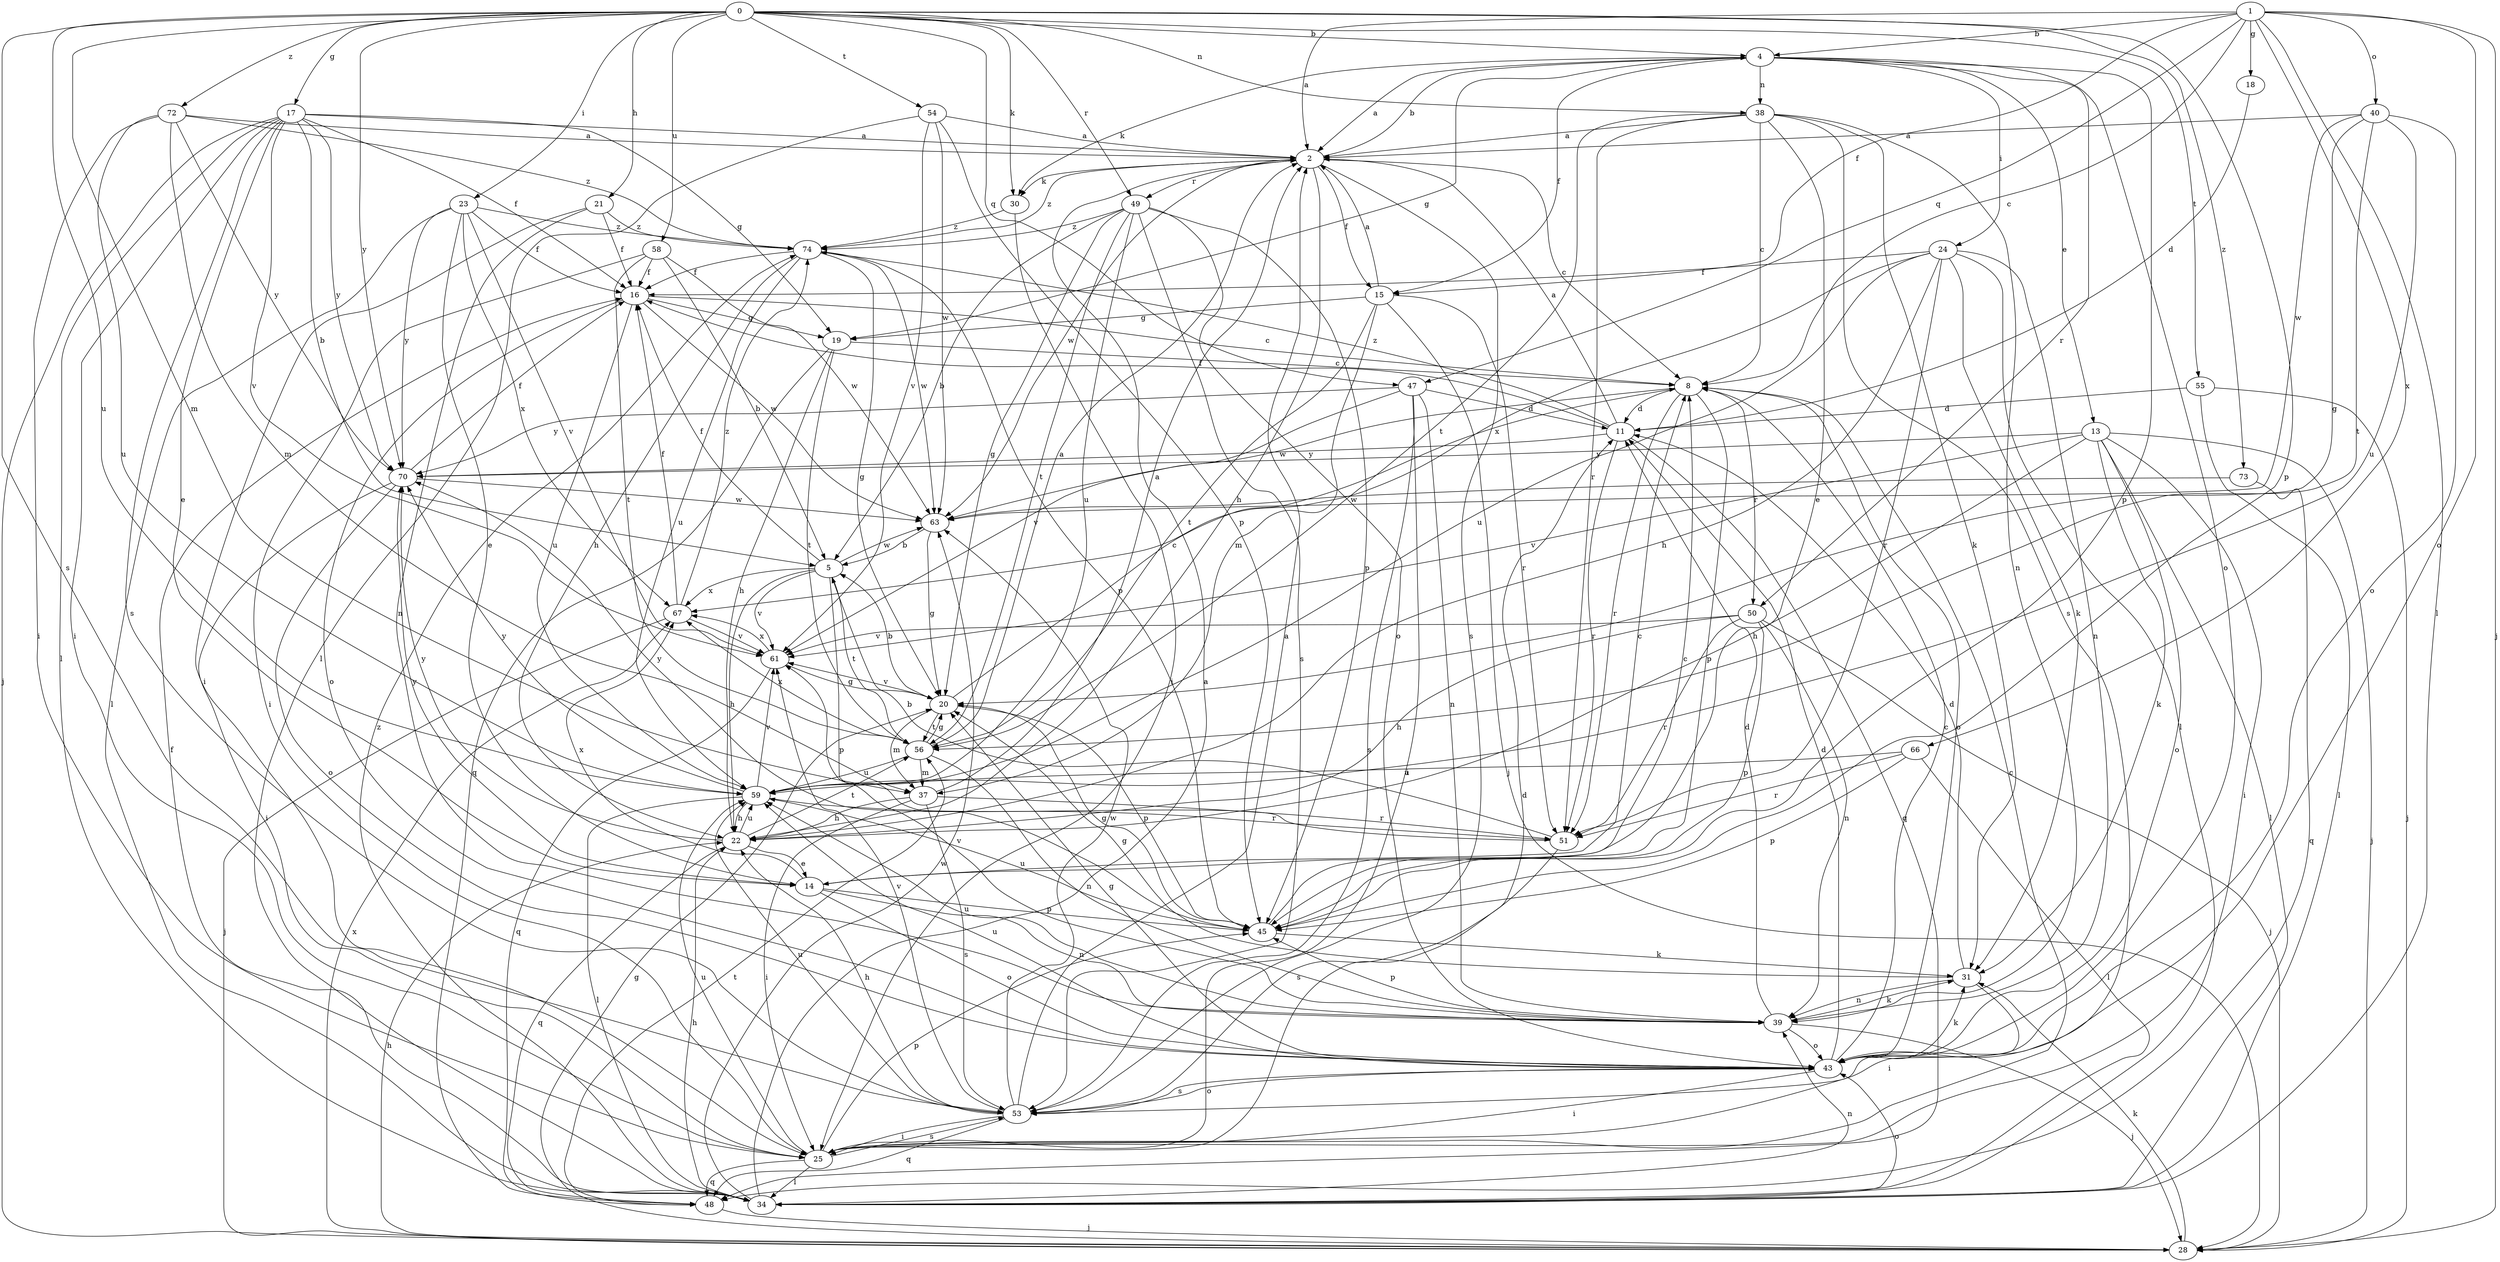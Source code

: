 strict digraph  {
0;
1;
2;
4;
5;
8;
11;
13;
14;
15;
16;
17;
18;
19;
20;
21;
22;
23;
24;
25;
28;
30;
31;
34;
37;
38;
39;
40;
43;
45;
47;
48;
49;
50;
51;
53;
54;
55;
56;
58;
59;
61;
63;
66;
67;
70;
72;
73;
74;
0 -> 4  [label=b];
0 -> 17  [label=g];
0 -> 21  [label=h];
0 -> 23  [label=i];
0 -> 30  [label=k];
0 -> 37  [label=m];
0 -> 38  [label=n];
0 -> 45  [label=p];
0 -> 47  [label=q];
0 -> 49  [label=r];
0 -> 53  [label=s];
0 -> 54  [label=t];
0 -> 55  [label=t];
0 -> 58  [label=u];
0 -> 59  [label=u];
0 -> 70  [label=y];
0 -> 72  [label=z];
0 -> 73  [label=z];
1 -> 2  [label=a];
1 -> 4  [label=b];
1 -> 8  [label=c];
1 -> 15  [label=f];
1 -> 18  [label=g];
1 -> 28  [label=j];
1 -> 34  [label=l];
1 -> 40  [label=o];
1 -> 43  [label=o];
1 -> 47  [label=q];
1 -> 66  [label=x];
2 -> 4  [label=b];
2 -> 8  [label=c];
2 -> 15  [label=f];
2 -> 22  [label=h];
2 -> 30  [label=k];
2 -> 49  [label=r];
2 -> 53  [label=s];
2 -> 63  [label=w];
2 -> 74  [label=z];
4 -> 2  [label=a];
4 -> 13  [label=e];
4 -> 15  [label=f];
4 -> 19  [label=g];
4 -> 24  [label=i];
4 -> 30  [label=k];
4 -> 38  [label=n];
4 -> 43  [label=o];
4 -> 45  [label=p];
4 -> 50  [label=r];
5 -> 16  [label=f];
5 -> 22  [label=h];
5 -> 45  [label=p];
5 -> 56  [label=t];
5 -> 61  [label=v];
5 -> 63  [label=w];
5 -> 67  [label=x];
8 -> 11  [label=d];
8 -> 43  [label=o];
8 -> 45  [label=p];
8 -> 50  [label=r];
8 -> 51  [label=r];
8 -> 63  [label=w];
11 -> 2  [label=a];
11 -> 16  [label=f];
11 -> 48  [label=q];
11 -> 51  [label=r];
11 -> 70  [label=y];
11 -> 74  [label=z];
13 -> 22  [label=h];
13 -> 25  [label=i];
13 -> 28  [label=j];
13 -> 31  [label=k];
13 -> 34  [label=l];
13 -> 43  [label=o];
13 -> 61  [label=v];
13 -> 70  [label=y];
14 -> 8  [label=c];
14 -> 39  [label=n];
14 -> 43  [label=o];
14 -> 45  [label=p];
14 -> 67  [label=x];
14 -> 70  [label=y];
15 -> 2  [label=a];
15 -> 19  [label=g];
15 -> 28  [label=j];
15 -> 37  [label=m];
15 -> 51  [label=r];
15 -> 56  [label=t];
16 -> 8  [label=c];
16 -> 19  [label=g];
16 -> 43  [label=o];
16 -> 59  [label=u];
16 -> 63  [label=w];
17 -> 2  [label=a];
17 -> 5  [label=b];
17 -> 14  [label=e];
17 -> 16  [label=f];
17 -> 19  [label=g];
17 -> 25  [label=i];
17 -> 28  [label=j];
17 -> 34  [label=l];
17 -> 53  [label=s];
17 -> 61  [label=v];
17 -> 70  [label=y];
18 -> 11  [label=d];
19 -> 8  [label=c];
19 -> 22  [label=h];
19 -> 48  [label=q];
19 -> 56  [label=t];
20 -> 5  [label=b];
20 -> 8  [label=c];
20 -> 37  [label=m];
20 -> 45  [label=p];
20 -> 56  [label=t];
20 -> 61  [label=v];
21 -> 16  [label=f];
21 -> 25  [label=i];
21 -> 39  [label=n];
21 -> 74  [label=z];
22 -> 14  [label=e];
22 -> 48  [label=q];
22 -> 56  [label=t];
22 -> 59  [label=u];
22 -> 70  [label=y];
23 -> 14  [label=e];
23 -> 16  [label=f];
23 -> 34  [label=l];
23 -> 61  [label=v];
23 -> 67  [label=x];
23 -> 70  [label=y];
23 -> 74  [label=z];
24 -> 16  [label=f];
24 -> 22  [label=h];
24 -> 31  [label=k];
24 -> 34  [label=l];
24 -> 39  [label=n];
24 -> 51  [label=r];
24 -> 59  [label=u];
24 -> 67  [label=x];
25 -> 8  [label=c];
25 -> 11  [label=d];
25 -> 34  [label=l];
25 -> 45  [label=p];
25 -> 48  [label=q];
25 -> 53  [label=s];
25 -> 59  [label=u];
28 -> 20  [label=g];
28 -> 22  [label=h];
28 -> 31  [label=k];
28 -> 67  [label=x];
30 -> 25  [label=i];
30 -> 74  [label=z];
31 -> 11  [label=d];
31 -> 20  [label=g];
31 -> 25  [label=i];
31 -> 39  [label=n];
34 -> 2  [label=a];
34 -> 16  [label=f];
34 -> 22  [label=h];
34 -> 39  [label=n];
34 -> 43  [label=o];
34 -> 63  [label=w];
34 -> 74  [label=z];
37 -> 2  [label=a];
37 -> 22  [label=h];
37 -> 25  [label=i];
37 -> 51  [label=r];
37 -> 53  [label=s];
38 -> 2  [label=a];
38 -> 8  [label=c];
38 -> 14  [label=e];
38 -> 31  [label=k];
38 -> 39  [label=n];
38 -> 51  [label=r];
38 -> 53  [label=s];
38 -> 56  [label=t];
39 -> 11  [label=d];
39 -> 28  [label=j];
39 -> 31  [label=k];
39 -> 43  [label=o];
39 -> 45  [label=p];
39 -> 59  [label=u];
39 -> 61  [label=v];
40 -> 2  [label=a];
40 -> 20  [label=g];
40 -> 43  [label=o];
40 -> 56  [label=t];
40 -> 59  [label=u];
40 -> 63  [label=w];
43 -> 8  [label=c];
43 -> 11  [label=d];
43 -> 20  [label=g];
43 -> 25  [label=i];
43 -> 31  [label=k];
43 -> 53  [label=s];
43 -> 59  [label=u];
45 -> 8  [label=c];
45 -> 20  [label=g];
45 -> 31  [label=k];
45 -> 59  [label=u];
47 -> 11  [label=d];
47 -> 25  [label=i];
47 -> 39  [label=n];
47 -> 53  [label=s];
47 -> 61  [label=v];
47 -> 70  [label=y];
48 -> 28  [label=j];
48 -> 56  [label=t];
49 -> 5  [label=b];
49 -> 20  [label=g];
49 -> 43  [label=o];
49 -> 45  [label=p];
49 -> 53  [label=s];
49 -> 56  [label=t];
49 -> 59  [label=u];
49 -> 74  [label=z];
50 -> 22  [label=h];
50 -> 28  [label=j];
50 -> 39  [label=n];
50 -> 45  [label=p];
50 -> 51  [label=r];
50 -> 61  [label=v];
51 -> 5  [label=b];
51 -> 53  [label=s];
51 -> 70  [label=y];
53 -> 2  [label=a];
53 -> 22  [label=h];
53 -> 25  [label=i];
53 -> 43  [label=o];
53 -> 48  [label=q];
53 -> 59  [label=u];
53 -> 61  [label=v];
53 -> 63  [label=w];
54 -> 2  [label=a];
54 -> 34  [label=l];
54 -> 45  [label=p];
54 -> 61  [label=v];
54 -> 63  [label=w];
55 -> 11  [label=d];
55 -> 28  [label=j];
55 -> 34  [label=l];
56 -> 2  [label=a];
56 -> 20  [label=g];
56 -> 37  [label=m];
56 -> 39  [label=n];
56 -> 59  [label=u];
56 -> 67  [label=x];
58 -> 5  [label=b];
58 -> 16  [label=f];
58 -> 25  [label=i];
58 -> 56  [label=t];
58 -> 63  [label=w];
59 -> 22  [label=h];
59 -> 34  [label=l];
59 -> 51  [label=r];
59 -> 61  [label=v];
59 -> 70  [label=y];
61 -> 20  [label=g];
61 -> 48  [label=q];
61 -> 67  [label=x];
63 -> 5  [label=b];
63 -> 20  [label=g];
66 -> 34  [label=l];
66 -> 45  [label=p];
66 -> 51  [label=r];
66 -> 59  [label=u];
67 -> 16  [label=f];
67 -> 28  [label=j];
67 -> 61  [label=v];
67 -> 74  [label=z];
70 -> 16  [label=f];
70 -> 25  [label=i];
70 -> 43  [label=o];
70 -> 63  [label=w];
72 -> 2  [label=a];
72 -> 25  [label=i];
72 -> 37  [label=m];
72 -> 59  [label=u];
72 -> 70  [label=y];
72 -> 74  [label=z];
73 -> 48  [label=q];
73 -> 63  [label=w];
74 -> 16  [label=f];
74 -> 20  [label=g];
74 -> 22  [label=h];
74 -> 45  [label=p];
74 -> 59  [label=u];
74 -> 63  [label=w];
}
